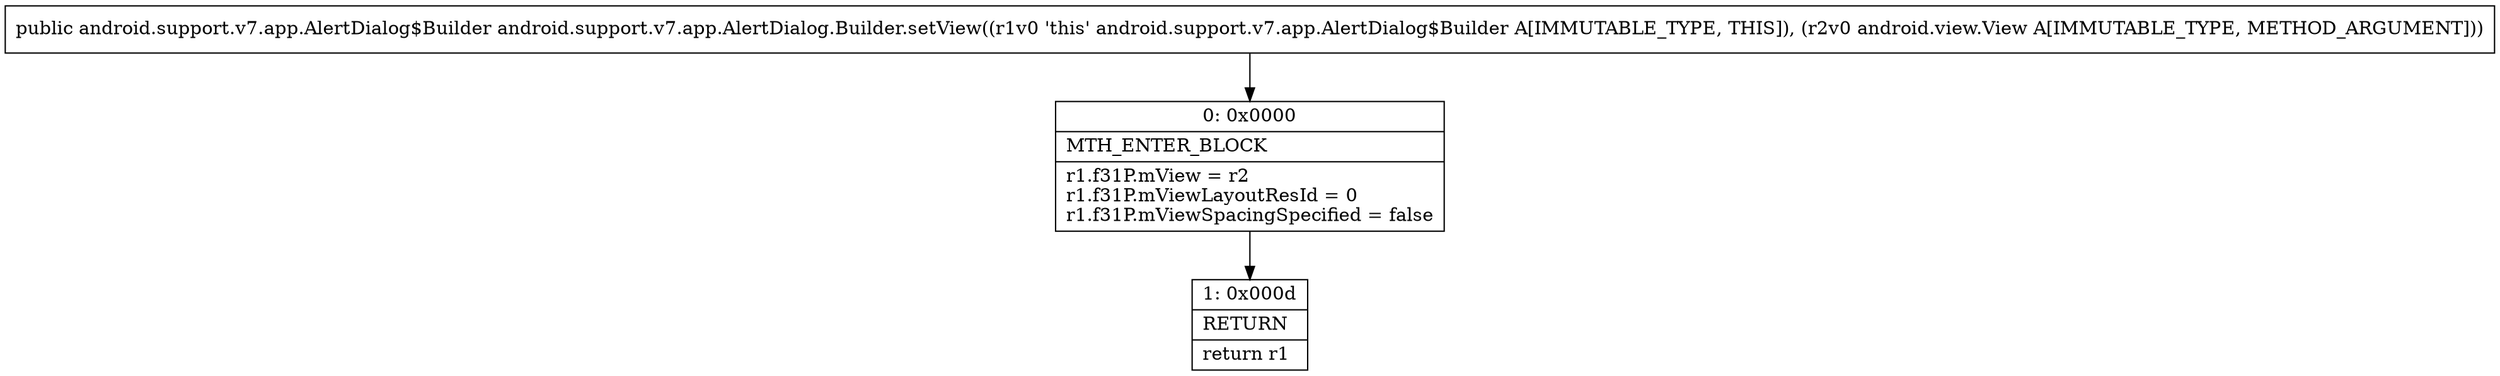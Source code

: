 digraph "CFG forandroid.support.v7.app.AlertDialog.Builder.setView(Landroid\/view\/View;)Landroid\/support\/v7\/app\/AlertDialog$Builder;" {
Node_0 [shape=record,label="{0\:\ 0x0000|MTH_ENTER_BLOCK\l|r1.f31P.mView = r2\lr1.f31P.mViewLayoutResId = 0\lr1.f31P.mViewSpacingSpecified = false\l}"];
Node_1 [shape=record,label="{1\:\ 0x000d|RETURN\l|return r1\l}"];
MethodNode[shape=record,label="{public android.support.v7.app.AlertDialog$Builder android.support.v7.app.AlertDialog.Builder.setView((r1v0 'this' android.support.v7.app.AlertDialog$Builder A[IMMUTABLE_TYPE, THIS]), (r2v0 android.view.View A[IMMUTABLE_TYPE, METHOD_ARGUMENT])) }"];
MethodNode -> Node_0;
Node_0 -> Node_1;
}

